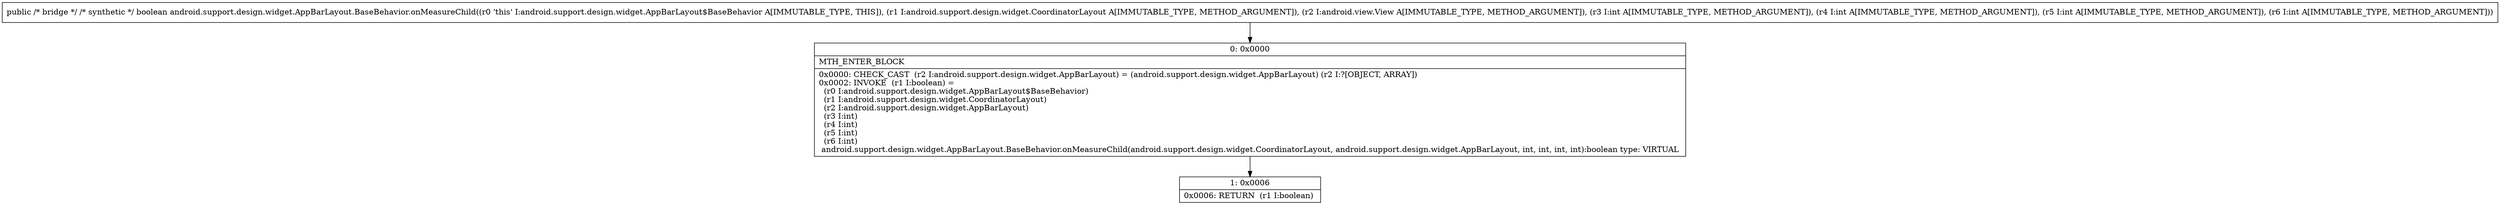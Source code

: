 digraph "CFG forandroid.support.design.widget.AppBarLayout.BaseBehavior.onMeasureChild(Landroid\/support\/design\/widget\/CoordinatorLayout;Landroid\/view\/View;IIII)Z" {
Node_0 [shape=record,label="{0\:\ 0x0000|MTH_ENTER_BLOCK\l|0x0000: CHECK_CAST  (r2 I:android.support.design.widget.AppBarLayout) = (android.support.design.widget.AppBarLayout) (r2 I:?[OBJECT, ARRAY]) \l0x0002: INVOKE  (r1 I:boolean) = \l  (r0 I:android.support.design.widget.AppBarLayout$BaseBehavior)\l  (r1 I:android.support.design.widget.CoordinatorLayout)\l  (r2 I:android.support.design.widget.AppBarLayout)\l  (r3 I:int)\l  (r4 I:int)\l  (r5 I:int)\l  (r6 I:int)\l android.support.design.widget.AppBarLayout.BaseBehavior.onMeasureChild(android.support.design.widget.CoordinatorLayout, android.support.design.widget.AppBarLayout, int, int, int, int):boolean type: VIRTUAL \l}"];
Node_1 [shape=record,label="{1\:\ 0x0006|0x0006: RETURN  (r1 I:boolean) \l}"];
MethodNode[shape=record,label="{public \/* bridge *\/ \/* synthetic *\/ boolean android.support.design.widget.AppBarLayout.BaseBehavior.onMeasureChild((r0 'this' I:android.support.design.widget.AppBarLayout$BaseBehavior A[IMMUTABLE_TYPE, THIS]), (r1 I:android.support.design.widget.CoordinatorLayout A[IMMUTABLE_TYPE, METHOD_ARGUMENT]), (r2 I:android.view.View A[IMMUTABLE_TYPE, METHOD_ARGUMENT]), (r3 I:int A[IMMUTABLE_TYPE, METHOD_ARGUMENT]), (r4 I:int A[IMMUTABLE_TYPE, METHOD_ARGUMENT]), (r5 I:int A[IMMUTABLE_TYPE, METHOD_ARGUMENT]), (r6 I:int A[IMMUTABLE_TYPE, METHOD_ARGUMENT])) }"];
MethodNode -> Node_0;
Node_0 -> Node_1;
}

